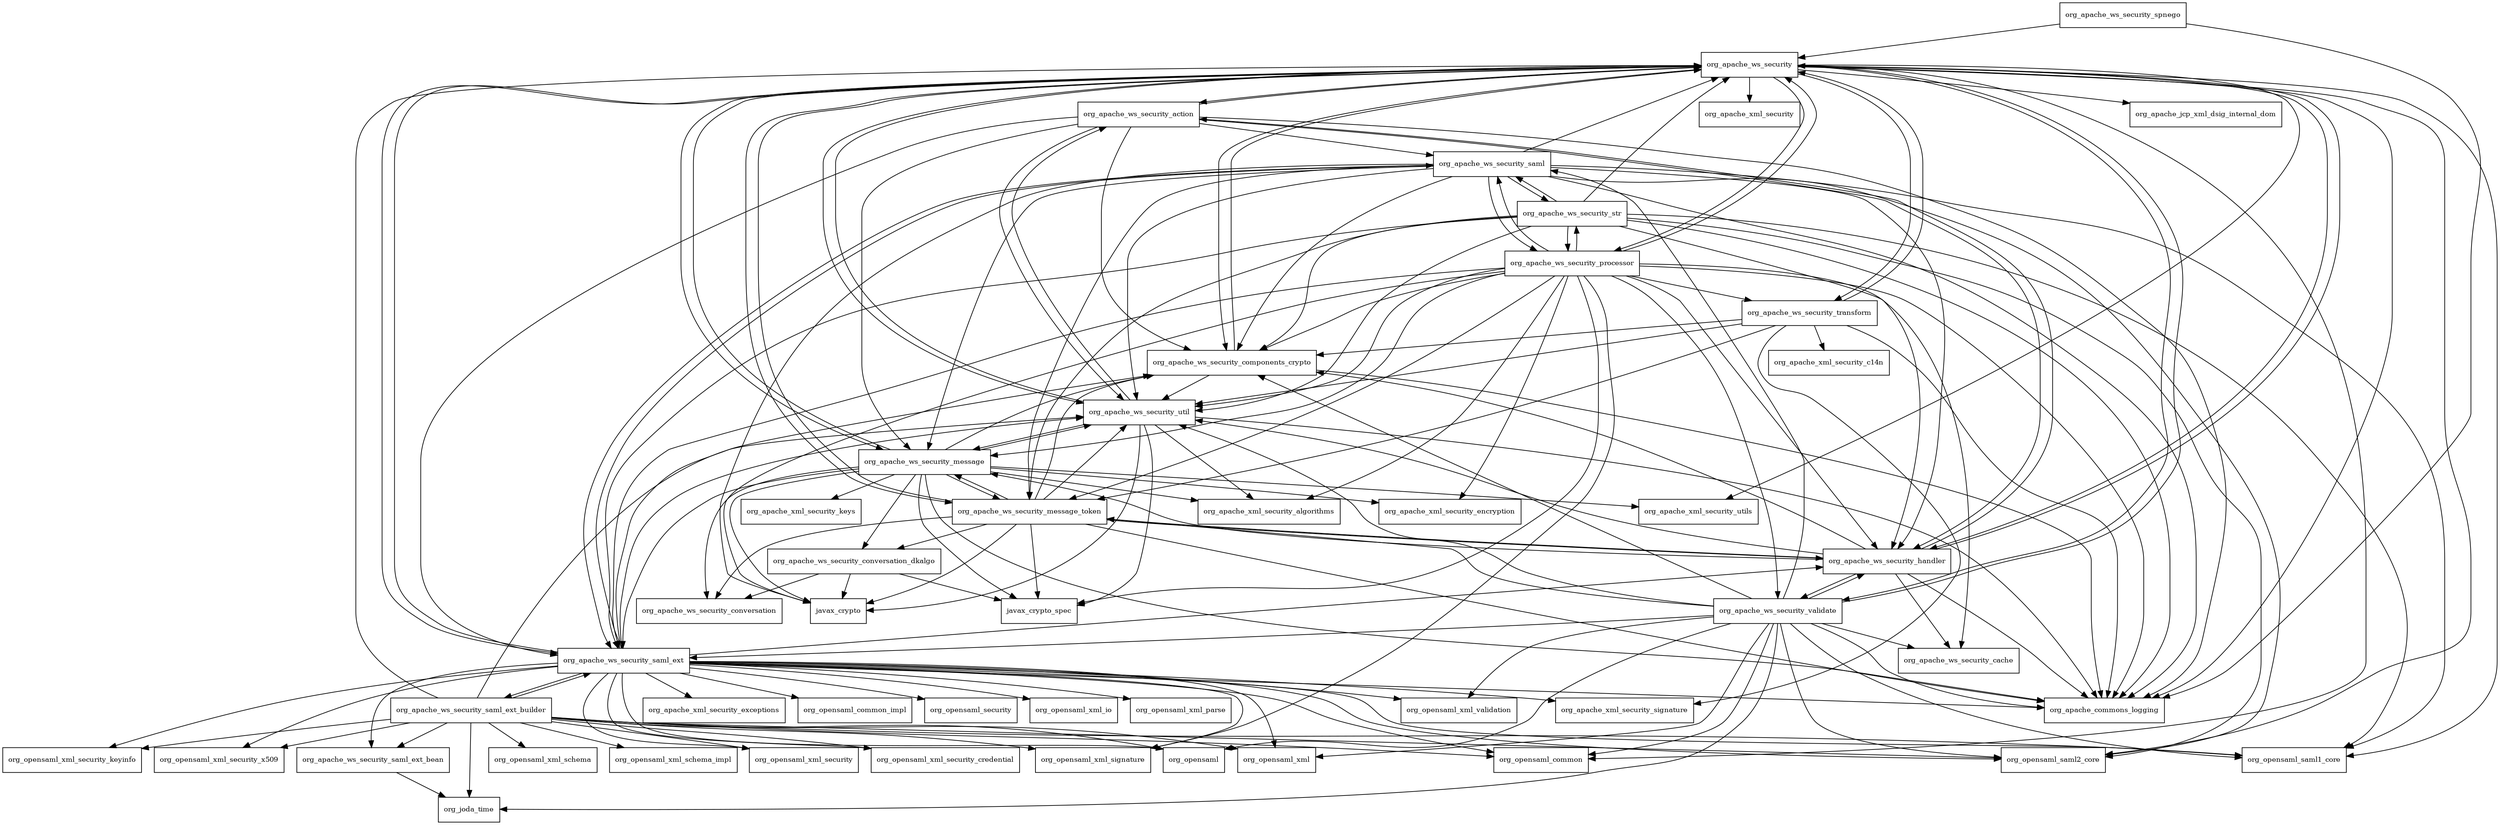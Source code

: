 digraph wss4j_1_6_15_redhat_1_package_dependencies {
  node [shape = box, fontsize=10.0];
  org_apache_ws_security -> org_apache_commons_logging;
  org_apache_ws_security -> org_apache_jcp_xml_dsig_internal_dom;
  org_apache_ws_security -> org_apache_ws_security_action;
  org_apache_ws_security -> org_apache_ws_security_components_crypto;
  org_apache_ws_security -> org_apache_ws_security_handler;
  org_apache_ws_security -> org_apache_ws_security_message;
  org_apache_ws_security -> org_apache_ws_security_message_token;
  org_apache_ws_security -> org_apache_ws_security_processor;
  org_apache_ws_security -> org_apache_ws_security_saml_ext;
  org_apache_ws_security -> org_apache_ws_security_transform;
  org_apache_ws_security -> org_apache_ws_security_util;
  org_apache_ws_security -> org_apache_ws_security_validate;
  org_apache_ws_security -> org_apache_xml_security;
  org_apache_ws_security -> org_apache_xml_security_utils;
  org_apache_ws_security -> org_opensaml_common;
  org_apache_ws_security -> org_opensaml_saml1_core;
  org_apache_ws_security -> org_opensaml_saml2_core;
  org_apache_ws_security_action -> org_apache_commons_logging;
  org_apache_ws_security_action -> org_apache_ws_security;
  org_apache_ws_security_action -> org_apache_ws_security_components_crypto;
  org_apache_ws_security_action -> org_apache_ws_security_handler;
  org_apache_ws_security_action -> org_apache_ws_security_message;
  org_apache_ws_security_action -> org_apache_ws_security_saml;
  org_apache_ws_security_action -> org_apache_ws_security_saml_ext;
  org_apache_ws_security_action -> org_apache_ws_security_util;
  org_apache_ws_security_components_crypto -> org_apache_commons_logging;
  org_apache_ws_security_components_crypto -> org_apache_ws_security;
  org_apache_ws_security_components_crypto -> org_apache_ws_security_util;
  org_apache_ws_security_conversation_dkalgo -> javax_crypto;
  org_apache_ws_security_conversation_dkalgo -> javax_crypto_spec;
  org_apache_ws_security_conversation_dkalgo -> org_apache_ws_security_conversation;
  org_apache_ws_security_handler -> org_apache_commons_logging;
  org_apache_ws_security_handler -> org_apache_ws_security;
  org_apache_ws_security_handler -> org_apache_ws_security_action;
  org_apache_ws_security_handler -> org_apache_ws_security_cache;
  org_apache_ws_security_handler -> org_apache_ws_security_components_crypto;
  org_apache_ws_security_handler -> org_apache_ws_security_message;
  org_apache_ws_security_handler -> org_apache_ws_security_message_token;
  org_apache_ws_security_handler -> org_apache_ws_security_util;
  org_apache_ws_security_handler -> org_apache_ws_security_validate;
  org_apache_ws_security_message -> javax_crypto;
  org_apache_ws_security_message -> javax_crypto_spec;
  org_apache_ws_security_message -> org_apache_commons_logging;
  org_apache_ws_security_message -> org_apache_ws_security;
  org_apache_ws_security_message -> org_apache_ws_security_components_crypto;
  org_apache_ws_security_message -> org_apache_ws_security_conversation;
  org_apache_ws_security_message -> org_apache_ws_security_conversation_dkalgo;
  org_apache_ws_security_message -> org_apache_ws_security_message_token;
  org_apache_ws_security_message -> org_apache_ws_security_saml_ext;
  org_apache_ws_security_message -> org_apache_ws_security_util;
  org_apache_ws_security_message -> org_apache_xml_security_algorithms;
  org_apache_ws_security_message -> org_apache_xml_security_encryption;
  org_apache_ws_security_message -> org_apache_xml_security_keys;
  org_apache_ws_security_message -> org_apache_xml_security_utils;
  org_apache_ws_security_message_token -> javax_crypto;
  org_apache_ws_security_message_token -> javax_crypto_spec;
  org_apache_ws_security_message_token -> org_apache_commons_logging;
  org_apache_ws_security_message_token -> org_apache_ws_security;
  org_apache_ws_security_message_token -> org_apache_ws_security_components_crypto;
  org_apache_ws_security_message_token -> org_apache_ws_security_conversation;
  org_apache_ws_security_message_token -> org_apache_ws_security_conversation_dkalgo;
  org_apache_ws_security_message_token -> org_apache_ws_security_handler;
  org_apache_ws_security_message_token -> org_apache_ws_security_message;
  org_apache_ws_security_message_token -> org_apache_ws_security_util;
  org_apache_ws_security_processor -> javax_crypto;
  org_apache_ws_security_processor -> javax_crypto_spec;
  org_apache_ws_security_processor -> org_apache_commons_logging;
  org_apache_ws_security_processor -> org_apache_ws_security;
  org_apache_ws_security_processor -> org_apache_ws_security_cache;
  org_apache_ws_security_processor -> org_apache_ws_security_components_crypto;
  org_apache_ws_security_processor -> org_apache_ws_security_handler;
  org_apache_ws_security_processor -> org_apache_ws_security_message;
  org_apache_ws_security_processor -> org_apache_ws_security_message_token;
  org_apache_ws_security_processor -> org_apache_ws_security_saml;
  org_apache_ws_security_processor -> org_apache_ws_security_saml_ext;
  org_apache_ws_security_processor -> org_apache_ws_security_str;
  org_apache_ws_security_processor -> org_apache_ws_security_transform;
  org_apache_ws_security_processor -> org_apache_ws_security_util;
  org_apache_ws_security_processor -> org_apache_ws_security_validate;
  org_apache_ws_security_processor -> org_apache_xml_security_algorithms;
  org_apache_ws_security_processor -> org_apache_xml_security_encryption;
  org_apache_ws_security_processor -> org_opensaml_xml_signature;
  org_apache_ws_security_saml -> javax_crypto;
  org_apache_ws_security_saml -> org_apache_commons_logging;
  org_apache_ws_security_saml -> org_apache_ws_security;
  org_apache_ws_security_saml -> org_apache_ws_security_components_crypto;
  org_apache_ws_security_saml -> org_apache_ws_security_handler;
  org_apache_ws_security_saml -> org_apache_ws_security_message;
  org_apache_ws_security_saml -> org_apache_ws_security_message_token;
  org_apache_ws_security_saml -> org_apache_ws_security_processor;
  org_apache_ws_security_saml -> org_apache_ws_security_saml_ext;
  org_apache_ws_security_saml -> org_apache_ws_security_str;
  org_apache_ws_security_saml -> org_apache_ws_security_util;
  org_apache_ws_security_saml -> org_opensaml_saml1_core;
  org_apache_ws_security_saml -> org_opensaml_saml2_core;
  org_apache_ws_security_saml_ext -> org_apache_commons_logging;
  org_apache_ws_security_saml_ext -> org_apache_ws_security;
  org_apache_ws_security_saml_ext -> org_apache_ws_security_components_crypto;
  org_apache_ws_security_saml_ext -> org_apache_ws_security_handler;
  org_apache_ws_security_saml_ext -> org_apache_ws_security_saml;
  org_apache_ws_security_saml_ext -> org_apache_ws_security_saml_ext_bean;
  org_apache_ws_security_saml_ext -> org_apache_ws_security_saml_ext_builder;
  org_apache_ws_security_saml_ext -> org_apache_ws_security_util;
  org_apache_ws_security_saml_ext -> org_apache_xml_security_exceptions;
  org_apache_ws_security_saml_ext -> org_apache_xml_security_signature;
  org_apache_ws_security_saml_ext -> org_opensaml;
  org_apache_ws_security_saml_ext -> org_opensaml_common;
  org_apache_ws_security_saml_ext -> org_opensaml_common_impl;
  org_apache_ws_security_saml_ext -> org_opensaml_saml1_core;
  org_apache_ws_security_saml_ext -> org_opensaml_saml2_core;
  org_apache_ws_security_saml_ext -> org_opensaml_security;
  org_apache_ws_security_saml_ext -> org_opensaml_xml;
  org_apache_ws_security_saml_ext -> org_opensaml_xml_io;
  org_apache_ws_security_saml_ext -> org_opensaml_xml_parse;
  org_apache_ws_security_saml_ext -> org_opensaml_xml_security;
  org_apache_ws_security_saml_ext -> org_opensaml_xml_security_credential;
  org_apache_ws_security_saml_ext -> org_opensaml_xml_security_keyinfo;
  org_apache_ws_security_saml_ext -> org_opensaml_xml_security_x509;
  org_apache_ws_security_saml_ext -> org_opensaml_xml_signature;
  org_apache_ws_security_saml_ext -> org_opensaml_xml_validation;
  org_apache_ws_security_saml_ext_bean -> org_joda_time;
  org_apache_ws_security_saml_ext_builder -> org_apache_ws_security;
  org_apache_ws_security_saml_ext_builder -> org_apache_ws_security_saml_ext;
  org_apache_ws_security_saml_ext_builder -> org_apache_ws_security_saml_ext_bean;
  org_apache_ws_security_saml_ext_builder -> org_apache_ws_security_util;
  org_apache_ws_security_saml_ext_builder -> org_joda_time;
  org_apache_ws_security_saml_ext_builder -> org_opensaml;
  org_apache_ws_security_saml_ext_builder -> org_opensaml_common;
  org_apache_ws_security_saml_ext_builder -> org_opensaml_saml1_core;
  org_apache_ws_security_saml_ext_builder -> org_opensaml_saml2_core;
  org_apache_ws_security_saml_ext_builder -> org_opensaml_xml;
  org_apache_ws_security_saml_ext_builder -> org_opensaml_xml_schema;
  org_apache_ws_security_saml_ext_builder -> org_opensaml_xml_schema_impl;
  org_apache_ws_security_saml_ext_builder -> org_opensaml_xml_security;
  org_apache_ws_security_saml_ext_builder -> org_opensaml_xml_security_credential;
  org_apache_ws_security_saml_ext_builder -> org_opensaml_xml_security_keyinfo;
  org_apache_ws_security_saml_ext_builder -> org_opensaml_xml_security_x509;
  org_apache_ws_security_saml_ext_builder -> org_opensaml_xml_signature;
  org_apache_ws_security_spnego -> org_apache_commons_logging;
  org_apache_ws_security_spnego -> org_apache_ws_security;
  org_apache_ws_security_str -> org_apache_commons_logging;
  org_apache_ws_security_str -> org_apache_ws_security;
  org_apache_ws_security_str -> org_apache_ws_security_components_crypto;
  org_apache_ws_security_str -> org_apache_ws_security_handler;
  org_apache_ws_security_str -> org_apache_ws_security_message_token;
  org_apache_ws_security_str -> org_apache_ws_security_processor;
  org_apache_ws_security_str -> org_apache_ws_security_saml;
  org_apache_ws_security_str -> org_apache_ws_security_saml_ext;
  org_apache_ws_security_str -> org_apache_ws_security_util;
  org_apache_ws_security_str -> org_opensaml_saml1_core;
  org_apache_ws_security_str -> org_opensaml_saml2_core;
  org_apache_ws_security_transform -> org_apache_commons_logging;
  org_apache_ws_security_transform -> org_apache_ws_security;
  org_apache_ws_security_transform -> org_apache_ws_security_components_crypto;
  org_apache_ws_security_transform -> org_apache_ws_security_message_token;
  org_apache_ws_security_transform -> org_apache_ws_security_util;
  org_apache_ws_security_transform -> org_apache_xml_security_c14n;
  org_apache_ws_security_transform -> org_apache_xml_security_signature;
  org_apache_ws_security_util -> javax_crypto;
  org_apache_ws_security_util -> javax_crypto_spec;
  org_apache_ws_security_util -> org_apache_commons_logging;
  org_apache_ws_security_util -> org_apache_ws_security;
  org_apache_ws_security_util -> org_apache_ws_security_action;
  org_apache_ws_security_util -> org_apache_ws_security_message;
  org_apache_ws_security_util -> org_apache_xml_security_algorithms;
  org_apache_ws_security_validate -> org_apache_commons_logging;
  org_apache_ws_security_validate -> org_apache_ws_security;
  org_apache_ws_security_validate -> org_apache_ws_security_cache;
  org_apache_ws_security_validate -> org_apache_ws_security_components_crypto;
  org_apache_ws_security_validate -> org_apache_ws_security_handler;
  org_apache_ws_security_validate -> org_apache_ws_security_message_token;
  org_apache_ws_security_validate -> org_apache_ws_security_saml;
  org_apache_ws_security_validate -> org_apache_ws_security_saml_ext;
  org_apache_ws_security_validate -> org_apache_ws_security_util;
  org_apache_ws_security_validate -> org_joda_time;
  org_apache_ws_security_validate -> org_opensaml;
  org_apache_ws_security_validate -> org_opensaml_common;
  org_apache_ws_security_validate -> org_opensaml_saml1_core;
  org_apache_ws_security_validate -> org_opensaml_saml2_core;
  org_apache_ws_security_validate -> org_opensaml_xml;
  org_apache_ws_security_validate -> org_opensaml_xml_validation;
}
